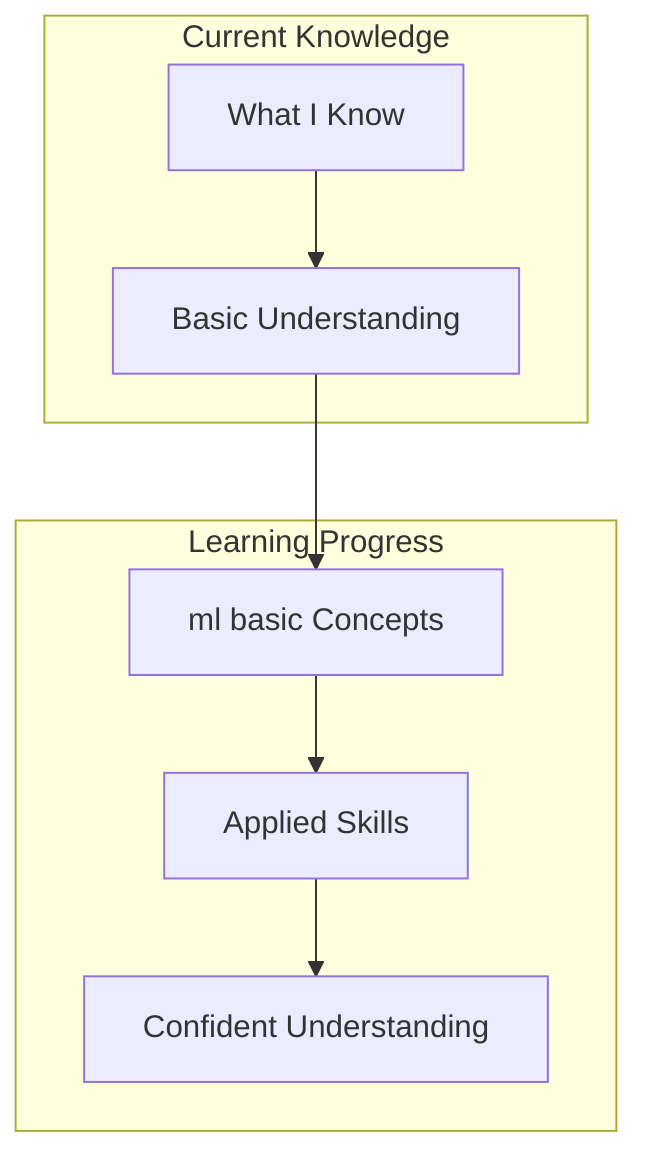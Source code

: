 graph TD
    subgraph "Current Knowledge"
        Known["What I Know"]
        Known --> Basics["Basic Understanding"]
    end
    
    subgraph "Learning Progress"
        Basics --> Learning["ml basic Concepts"]
        Learning --> Practicing["Applied Skills"]
        Practicing --> Confident["Confident Understanding"]
    end